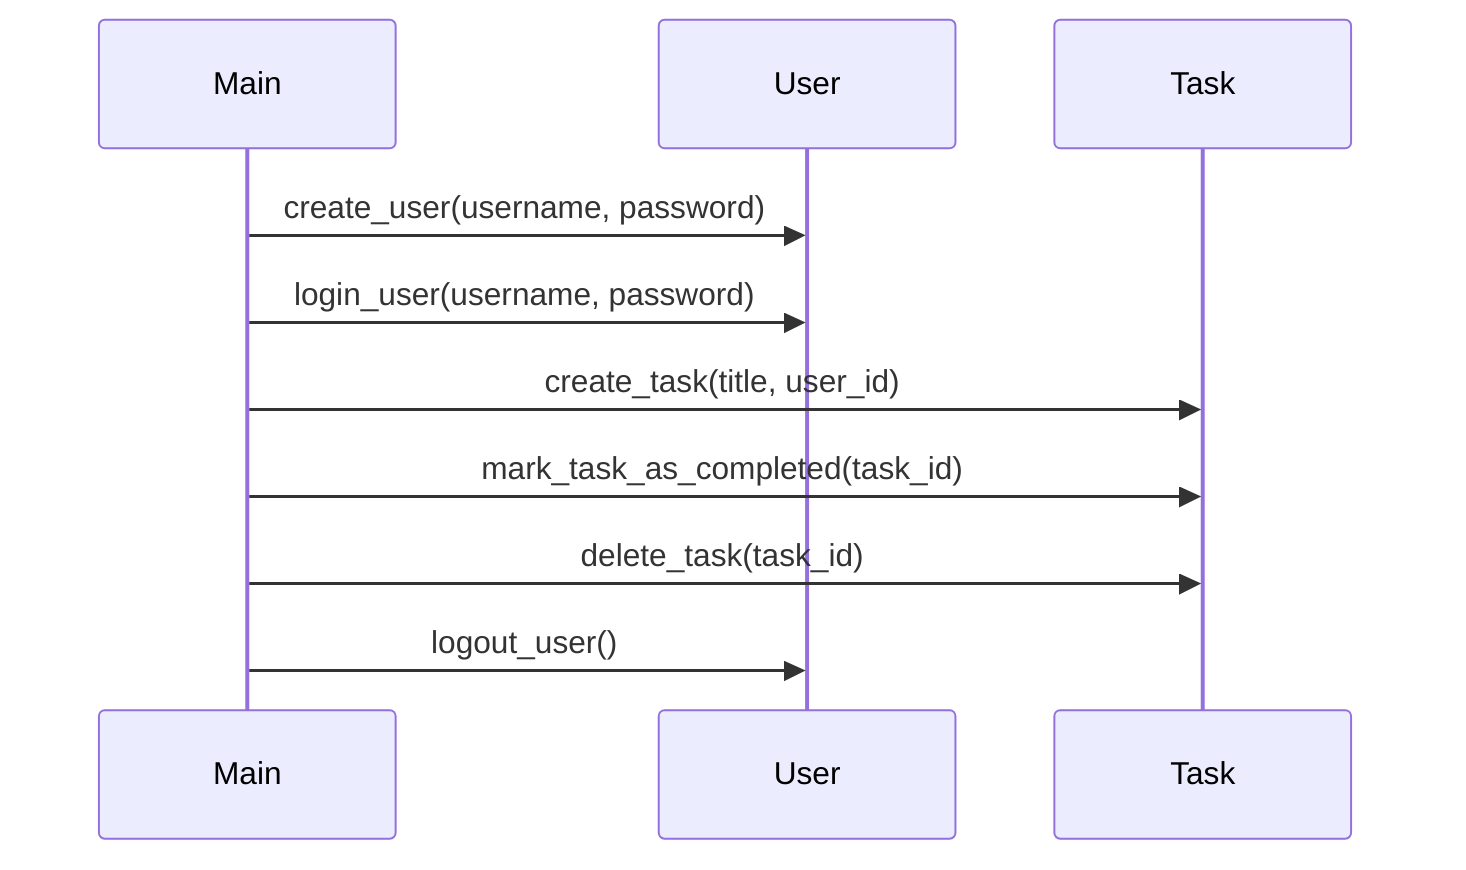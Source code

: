 sequenceDiagram
    participant M as Main
    participant U as User
    participant T as Task
    M->>U: create_user(username, password)
    M->>U: login_user(username, password)
    M->>T: create_task(title, user_id)
    M->>T: mark_task_as_completed(task_id)
    M->>T: delete_task(task_id)
    M->>U: logout_user()